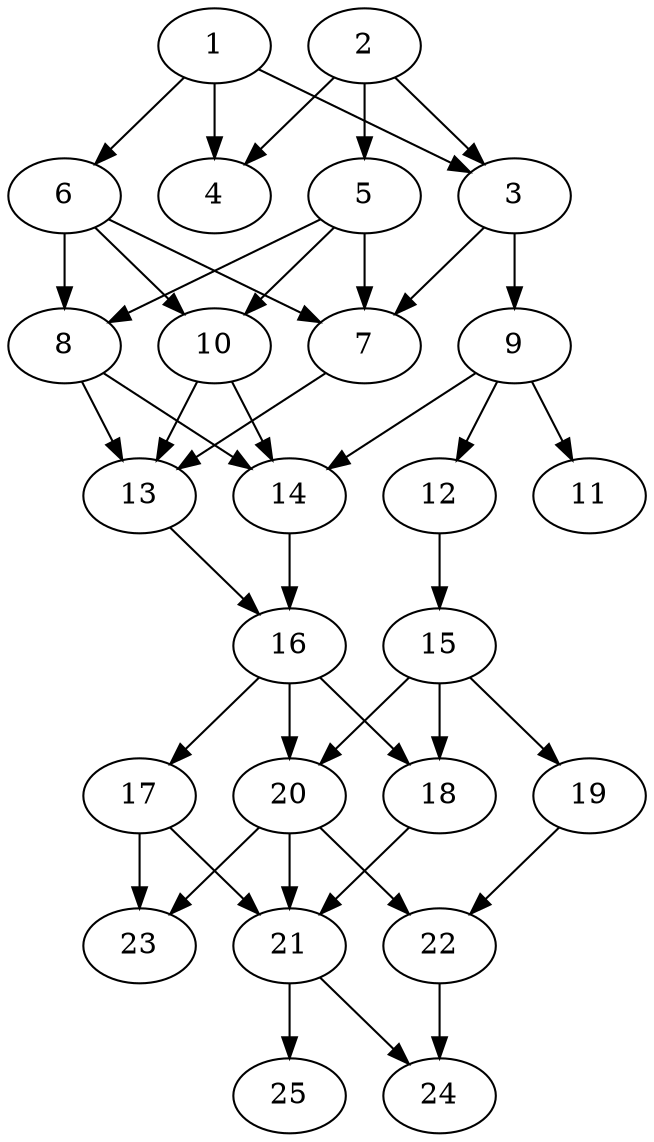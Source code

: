 // DAG automatically generated by daggen at Thu Oct  3 14:00:39 2019
// ./daggen --dot -n 25 --ccr 0.3 --fat 0.5 --regular 0.7 --density 0.7 --mindata 5242880 --maxdata 52428800 
digraph G {
  1 [size="111411200", alpha="0.04", expect_size="33423360"] 
  1 -> 3 [size ="33423360"]
  1 -> 4 [size ="33423360"]
  1 -> 6 [size ="33423360"]
  2 [size="45960533", alpha="0.11", expect_size="13788160"] 
  2 -> 3 [size ="13788160"]
  2 -> 4 [size ="13788160"]
  2 -> 5 [size ="13788160"]
  3 [size="60252160", alpha="0.16", expect_size="18075648"] 
  3 -> 7 [size ="18075648"]
  3 -> 9 [size ="18075648"]
  4 [size="62617600", alpha="0.19", expect_size="18785280"] 
  5 [size="65583787", alpha="0.04", expect_size="19675136"] 
  5 -> 7 [size ="19675136"]
  5 -> 8 [size ="19675136"]
  5 -> 10 [size ="19675136"]
  6 [size="114728960", alpha="0.02", expect_size="34418688"] 
  6 -> 7 [size ="34418688"]
  6 -> 8 [size ="34418688"]
  6 -> 10 [size ="34418688"]
  7 [size="62955520", alpha="0.01", expect_size="18886656"] 
  7 -> 13 [size ="18886656"]
  8 [size="43885227", alpha="0.02", expect_size="13165568"] 
  8 -> 13 [size ="13165568"]
  8 -> 14 [size ="13165568"]
  9 [size="158132907", alpha="0.14", expect_size="47439872"] 
  9 -> 11 [size ="47439872"]
  9 -> 12 [size ="47439872"]
  9 -> 14 [size ="47439872"]
  10 [size="163921920", alpha="0.19", expect_size="49176576"] 
  10 -> 13 [size ="49176576"]
  10 -> 14 [size ="49176576"]
  11 [size="86626987", alpha="0.03", expect_size="25988096"] 
  12 [size="121224533", alpha="0.01", expect_size="36367360"] 
  12 -> 15 [size ="36367360"]
  13 [size="53637120", alpha="0.04", expect_size="16091136"] 
  13 -> 16 [size ="16091136"]
  14 [size="22272000", alpha="0.15", expect_size="6681600"] 
  14 -> 16 [size ="6681600"]
  15 [size="172298240", alpha="0.10", expect_size="51689472"] 
  15 -> 18 [size ="51689472"]
  15 -> 19 [size ="51689472"]
  15 -> 20 [size ="51689472"]
  16 [size="43410773", alpha="0.07", expect_size="13023232"] 
  16 -> 17 [size ="13023232"]
  16 -> 18 [size ="13023232"]
  16 -> 20 [size ="13023232"]
  17 [size="55872853", alpha="0.10", expect_size="16761856"] 
  17 -> 21 [size ="16761856"]
  17 -> 23 [size ="16761856"]
  18 [size="64136533", alpha="0.12", expect_size="19240960"] 
  18 -> 21 [size ="19240960"]
  19 [size="76352853", alpha="0.05", expect_size="22905856"] 
  19 -> 22 [size ="22905856"]
  20 [size="32296960", alpha="0.16", expect_size="9689088"] 
  20 -> 21 [size ="9689088"]
  20 -> 22 [size ="9689088"]
  20 -> 23 [size ="9689088"]
  21 [size="25658027", alpha="0.20", expect_size="7697408"] 
  21 -> 24 [size ="7697408"]
  21 -> 25 [size ="7697408"]
  22 [size="51923627", alpha="0.06", expect_size="15577088"] 
  22 -> 24 [size ="15577088"]
  23 [size="62365013", alpha="0.19", expect_size="18709504"] 
  24 [size="97402880", alpha="0.17", expect_size="29220864"] 
  25 [size="60675413", alpha="0.01", expect_size="18202624"] 
}
